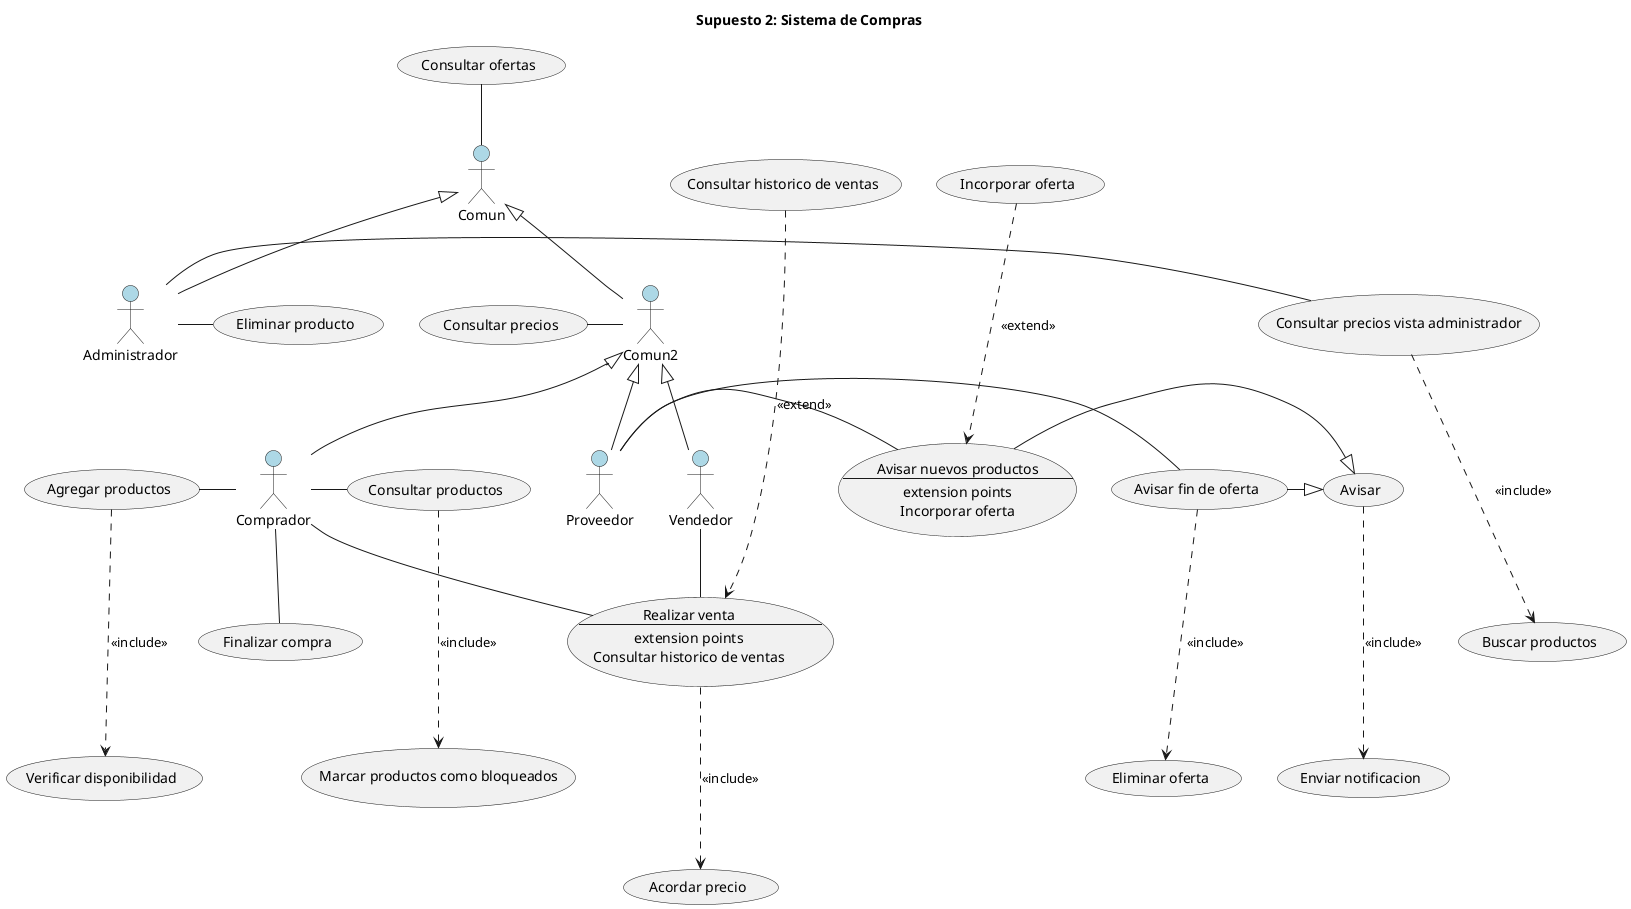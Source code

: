 @startuml sistemaDeCompras
title Supuesto 2: Sistema de Compras
actor Comun #LightBlue
actor Comun2 #LightBlue
actor Comprador #LightBlue
actor Vendedor #LightBlue
actor Proveedor #LightBlue
actor Administrador #LightBlue

/'Casos de uso'/
"Consultar ofertas" as (CO)
"Consultar precios" as (CP)

usecase RV as "Realizar venta
--
extension points
Consultar historico de ventas"

"Consultar historico de ventas" as (CHV)
"Acordar precio" as (AP)
"Agregar productos" as (AProd)
"Consultar productos" as (CProd)
"Finalizar compra" as (FC)
"Verificar disponibilidad" as (VD)
"Marcar productos como bloqueados" as (MPB)
"Avisar fin de oferta" as (AFO)
"Eliminar oferta" as (EO)
"Avisar" as (A)


usecase ANP as "Avisar nuevos productos
--
extension points
Incorporar oferta"

"Incorporar oferta" as (IO)
"Enviar notificacion" as (EN)
"Eliminar producto" as (EP)
"Consultar precios vista administrador" as (CPVA)
"Buscar productos" as (BP)

/'Herencias actores'/
Comun2 -up-|> Comun
Administrador -up-|> Comun
Comprador -up-|> Comun2
Vendedor -up-|> Comun2
Proveedor -up-|> Comun2

/'Relaciones casos de uso'/

Comun -up- (CO)
Comun2 -left- (CP)
Comprador -down- (RV)
Vendedor -down- (RV)
Comprador -left- (AProd)
Comprador - (CProd)
Comprador -down- (FC)
Proveedor - (AFO)
Proveedor - (ANP)
Administrador - (EP)
Administrador - (CPVA)
(RV) .-down-> (AP) : <<include>>
(CHV) .-down--> (RV) : <<extend>>
(AProd) .-down-> (VD) : <<include>>
(CProd) .-down-> (MPB) : <<include>>
(AFO) .-down-> (EO) : <<include>>
(A) .-down-> (EN) : <<include>>
(IO) .-down-> (ANP) : <<extend>>
(CPVA) .-down-> (BP) : <<include>>
(AFO) -|> (A)
(ANP) -|> (A)

@enduml